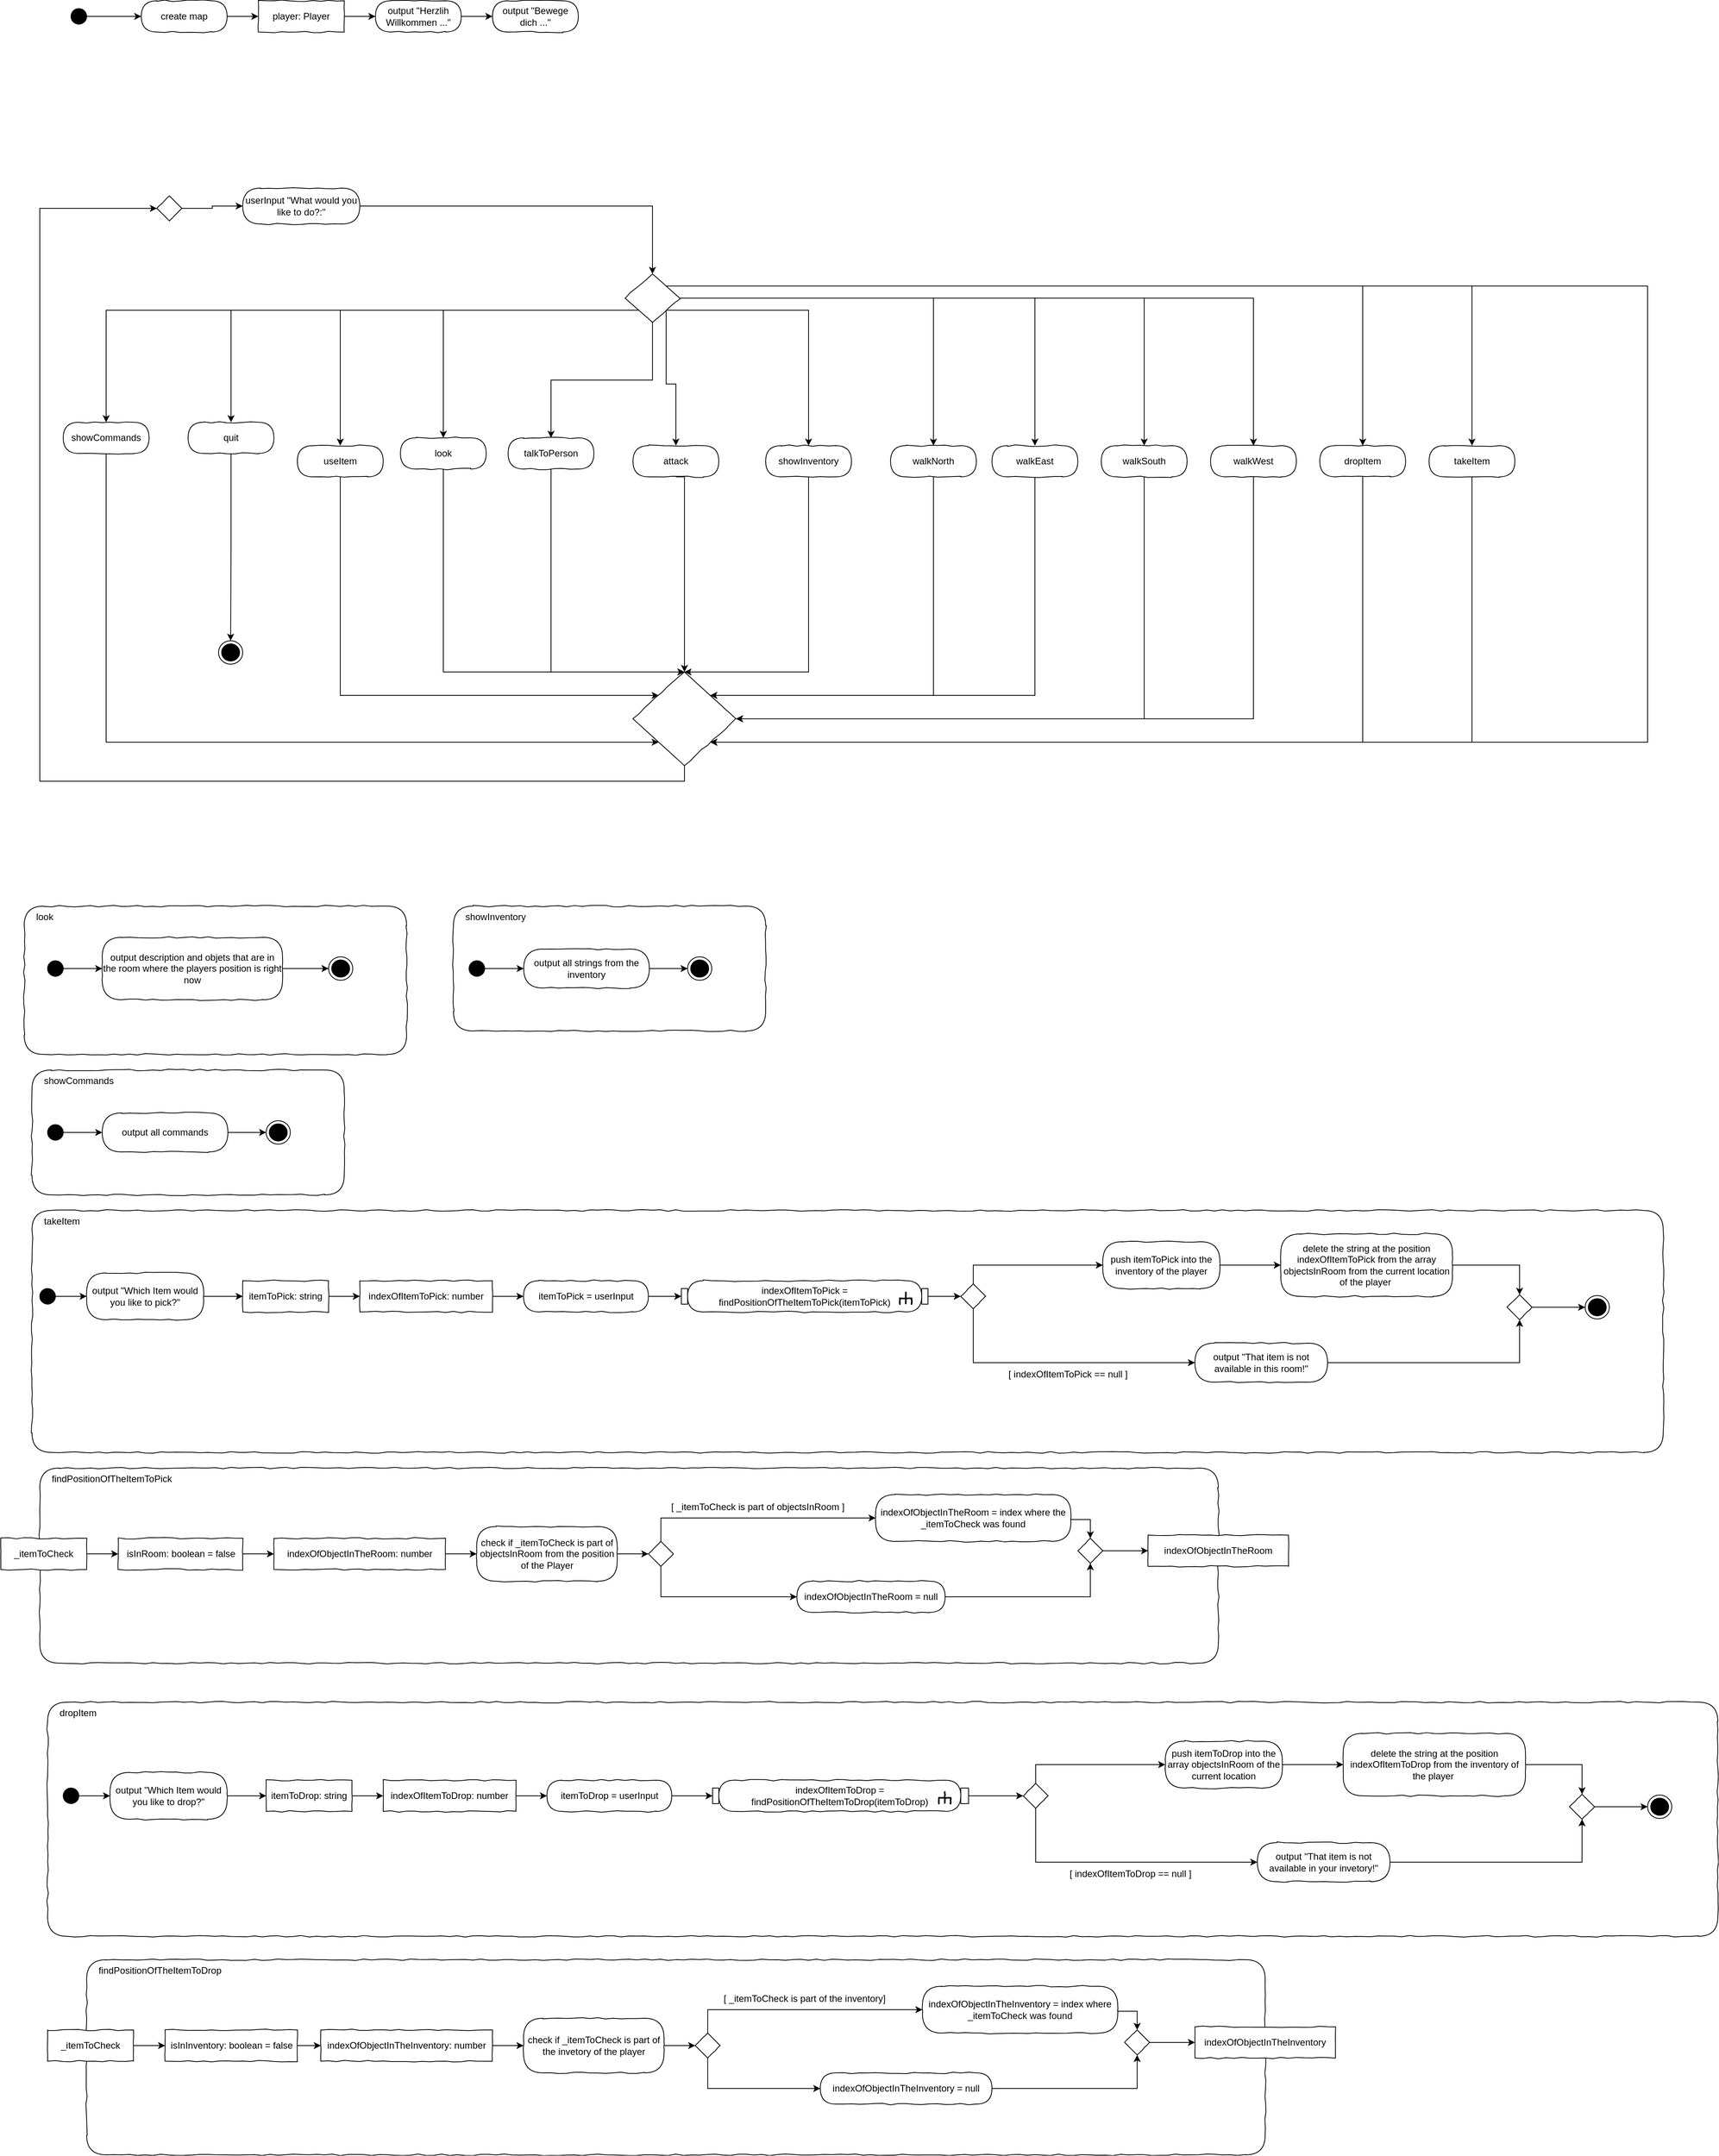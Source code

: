 <mxfile version="13.4.2" type="device"><diagram id="UZSOaT5maKyeEkzIJ_zM" name="Page-1"><mxGraphModel dx="3685" dy="1134" grid="1" gridSize="10" guides="1" tooltips="1" connect="1" arrows="1" fold="1" page="1" pageScale="1" pageWidth="1654" pageHeight="1169" math="0" shadow="0"><root><mxCell id="0"/><mxCell id="1" parent="0"/><mxCell id="6bnr6FTDg4nZf70wm5Vz-7" style="edgeStyle=orthogonalEdgeStyle;rounded=0;orthogonalLoop=1;jettySize=auto;html=1;exitX=1;exitY=0.5;exitDx=0;exitDy=0;" parent="1" source="6bnr6FTDg4nZf70wm5Vz-1" target="6bnr6FTDg4nZf70wm5Vz-2" edge="1"><mxGeometry relative="1" as="geometry"/></mxCell><mxCell id="6bnr6FTDg4nZf70wm5Vz-1" value="" style="ellipse;whiteSpace=wrap;html=1;rounded=0;shadow=0;comic=0;labelBackgroundColor=none;strokeColor=#000000;strokeWidth=1;fillColor=#000000;fontFamily=Verdana;fontSize=12;fontColor=#000000;align=center;comic=1" parent="1" vertex="1"><mxGeometry x="70" y="70" width="20" height="20" as="geometry"/></mxCell><mxCell id="6bnr6FTDg4nZf70wm5Vz-8" style="edgeStyle=orthogonalEdgeStyle;rounded=0;orthogonalLoop=1;jettySize=auto;html=1;exitX=1;exitY=0.5;exitDx=0;exitDy=0;" parent="1" source="6bnr6FTDg4nZf70wm5Vz-2" target="6bnr6FTDg4nZf70wm5Vz-4" edge="1"><mxGeometry relative="1" as="geometry"/></mxCell><mxCell id="6bnr6FTDg4nZf70wm5Vz-2" value="create map" style="rounded=1;whiteSpace=wrap;html=1;absoluteArcSize=1;arcSize=50;strokeWidth=1;shadow=0;comic=1;" parent="1" vertex="1"><mxGeometry x="160" y="60" width="110" height="40" as="geometry"/></mxCell><mxCell id="6bnr6FTDg4nZf70wm5Vz-10" style="edgeStyle=orthogonalEdgeStyle;rounded=0;orthogonalLoop=1;jettySize=auto;html=1;exitX=1;exitY=0.5;exitDx=0;exitDy=0;" parent="1" source="6bnr6FTDg4nZf70wm5Vz-3" target="6bnr6FTDg4nZf70wm5Vz-6" edge="1"><mxGeometry relative="1" as="geometry"/></mxCell><mxCell id="6bnr6FTDg4nZf70wm5Vz-3" value="output &quot;Herzlih Willkommen ...&quot;" style="rounded=1;whiteSpace=wrap;html=1;absoluteArcSize=1;arcSize=50;strokeWidth=1;shadow=0;comic=1;" parent="1" vertex="1"><mxGeometry x="460" y="60" width="110" height="40" as="geometry"/></mxCell><mxCell id="6bnr6FTDg4nZf70wm5Vz-9" style="edgeStyle=orthogonalEdgeStyle;rounded=0;orthogonalLoop=1;jettySize=auto;html=1;exitX=1;exitY=0.5;exitDx=0;exitDy=0;entryX=0;entryY=0.5;entryDx=0;entryDy=0;" parent="1" source="6bnr6FTDg4nZf70wm5Vz-4" target="6bnr6FTDg4nZf70wm5Vz-3" edge="1"><mxGeometry relative="1" as="geometry"/></mxCell><mxCell id="6bnr6FTDg4nZf70wm5Vz-4" value="&lt;div style=&quot;text-align: left&quot;&gt;player: Player&lt;/div&gt;" style="rounded=0;whiteSpace=wrap;html=1;comic=1;" parent="1" vertex="1"><mxGeometry x="310" y="60" width="110" height="40" as="geometry"/></mxCell><mxCell id="6bnr6FTDg4nZf70wm5Vz-6" value="output &quot;Bewege dich ...&quot;" style="rounded=1;whiteSpace=wrap;html=1;absoluteArcSize=1;arcSize=50;strokeWidth=1;shadow=0;comic=1;" parent="1" vertex="1"><mxGeometry x="610" y="60" width="110" height="40" as="geometry"/></mxCell><mxCell id="6bnr6FTDg4nZf70wm5Vz-44" style="edgeStyle=orthogonalEdgeStyle;rounded=0;orthogonalLoop=1;jettySize=auto;html=1;exitX=1;exitY=0.5;exitDx=0;exitDy=0;" parent="1" source="6bnr6FTDg4nZf70wm5Vz-11" target="6bnr6FTDg4nZf70wm5Vz-12" edge="1"><mxGeometry relative="1" as="geometry"/></mxCell><mxCell id="6bnr6FTDg4nZf70wm5Vz-11" value="" style="rhombus;whiteSpace=wrap;html=1;rounded=0;shadow=0;glass=0;comic=1;strokeColor=#000000;align=left;" parent="1" vertex="1"><mxGeometry x="180" y="310" width="32" height="32" as="geometry"/></mxCell><mxCell id="6bnr6FTDg4nZf70wm5Vz-45" style="edgeStyle=orthogonalEdgeStyle;rounded=0;orthogonalLoop=1;jettySize=auto;html=1;exitX=1;exitY=0.5;exitDx=0;exitDy=0;" parent="1" source="6bnr6FTDg4nZf70wm5Vz-12" target="6bnr6FTDg4nZf70wm5Vz-14" edge="1"><mxGeometry relative="1" as="geometry"/></mxCell><mxCell id="6bnr6FTDg4nZf70wm5Vz-12" value="userInput &quot;What would you like to do?:&quot;" style="rounded=1;whiteSpace=wrap;html=1;absoluteArcSize=1;arcSize=50;strokeWidth=1;shadow=0;comic=1;" parent="1" vertex="1"><mxGeometry x="290" y="300" width="150" height="46" as="geometry"/></mxCell><mxCell id="6bnr6FTDg4nZf70wm5Vz-28" style="edgeStyle=orthogonalEdgeStyle;rounded=0;orthogonalLoop=1;jettySize=auto;html=1;exitX=0;exitY=1;exitDx=0;exitDy=0;" parent="1" source="6bnr6FTDg4nZf70wm5Vz-14" target="6bnr6FTDg4nZf70wm5Vz-15" edge="1"><mxGeometry relative="1" as="geometry"/></mxCell><mxCell id="6bnr6FTDg4nZf70wm5Vz-29" style="edgeStyle=orthogonalEdgeStyle;rounded=0;orthogonalLoop=1;jettySize=auto;html=1;exitX=0;exitY=1;exitDx=0;exitDy=0;" parent="1" source="6bnr6FTDg4nZf70wm5Vz-14" target="6bnr6FTDg4nZf70wm5Vz-18" edge="1"><mxGeometry relative="1" as="geometry"/></mxCell><mxCell id="6bnr6FTDg4nZf70wm5Vz-30" style="edgeStyle=orthogonalEdgeStyle;rounded=0;orthogonalLoop=1;jettySize=auto;html=1;exitX=0;exitY=1;exitDx=0;exitDy=0;" parent="1" source="6bnr6FTDg4nZf70wm5Vz-14" target="6bnr6FTDg4nZf70wm5Vz-17" edge="1"><mxGeometry relative="1" as="geometry"/></mxCell><mxCell id="6bnr6FTDg4nZf70wm5Vz-31" style="edgeStyle=orthogonalEdgeStyle;rounded=0;orthogonalLoop=1;jettySize=auto;html=1;exitX=0;exitY=1;exitDx=0;exitDy=0;entryX=0.5;entryY=0;entryDx=0;entryDy=0;" parent="1" source="6bnr6FTDg4nZf70wm5Vz-14" target="6bnr6FTDg4nZf70wm5Vz-16" edge="1"><mxGeometry relative="1" as="geometry"/></mxCell><mxCell id="6bnr6FTDg4nZf70wm5Vz-32" style="edgeStyle=orthogonalEdgeStyle;rounded=0;orthogonalLoop=1;jettySize=auto;html=1;exitX=0.5;exitY=1;exitDx=0;exitDy=0;entryX=0.5;entryY=0;entryDx=0;entryDy=0;" parent="1" source="6bnr6FTDg4nZf70wm5Vz-14" target="6bnr6FTDg4nZf70wm5Vz-27" edge="1"><mxGeometry relative="1" as="geometry"/></mxCell><mxCell id="6bnr6FTDg4nZf70wm5Vz-33" style="edgeStyle=orthogonalEdgeStyle;rounded=0;orthogonalLoop=1;jettySize=auto;html=1;exitX=1;exitY=1;exitDx=0;exitDy=0;entryX=0.5;entryY=0;entryDx=0;entryDy=0;" parent="1" source="6bnr6FTDg4nZf70wm5Vz-14" target="6bnr6FTDg4nZf70wm5Vz-22" edge="1"><mxGeometry relative="1" as="geometry"/></mxCell><mxCell id="6bnr6FTDg4nZf70wm5Vz-34" style="edgeStyle=orthogonalEdgeStyle;rounded=0;orthogonalLoop=1;jettySize=auto;html=1;exitX=1;exitY=1;exitDx=0;exitDy=0;entryX=0.5;entryY=0;entryDx=0;entryDy=0;" parent="1" source="6bnr6FTDg4nZf70wm5Vz-14" target="6bnr6FTDg4nZf70wm5Vz-21" edge="1"><mxGeometry relative="1" as="geometry"/></mxCell><mxCell id="6bnr6FTDg4nZf70wm5Vz-35" style="edgeStyle=orthogonalEdgeStyle;rounded=0;orthogonalLoop=1;jettySize=auto;html=1;exitX=1;exitY=0.5;exitDx=0;exitDy=0;" parent="1" source="6bnr6FTDg4nZf70wm5Vz-14" target="6bnr6FTDg4nZf70wm5Vz-24" edge="1"><mxGeometry relative="1" as="geometry"/></mxCell><mxCell id="6bnr6FTDg4nZf70wm5Vz-37" style="edgeStyle=orthogonalEdgeStyle;rounded=0;orthogonalLoop=1;jettySize=auto;html=1;exitX=1;exitY=0.5;exitDx=0;exitDy=0;entryX=0.5;entryY=0;entryDx=0;entryDy=0;" parent="1" source="6bnr6FTDg4nZf70wm5Vz-14" target="6bnr6FTDg4nZf70wm5Vz-25" edge="1"><mxGeometry relative="1" as="geometry"/></mxCell><mxCell id="6bnr6FTDg4nZf70wm5Vz-38" style="edgeStyle=orthogonalEdgeStyle;rounded=0;orthogonalLoop=1;jettySize=auto;html=1;exitX=1;exitY=0;exitDx=0;exitDy=0;entryX=0.5;entryY=0;entryDx=0;entryDy=0;" parent="1" source="6bnr6FTDg4nZf70wm5Vz-14" target="6bnr6FTDg4nZf70wm5Vz-20" edge="1"><mxGeometry relative="1" as="geometry"/></mxCell><mxCell id="6bnr6FTDg4nZf70wm5Vz-39" style="edgeStyle=orthogonalEdgeStyle;rounded=0;orthogonalLoop=1;jettySize=auto;html=1;exitX=1;exitY=0;exitDx=0;exitDy=0;" parent="1" source="6bnr6FTDg4nZf70wm5Vz-14" target="6bnr6FTDg4nZf70wm5Vz-19" edge="1"><mxGeometry relative="1" as="geometry"><Array as="points"><mxPoint x="1865" y="426"/></Array></mxGeometry></mxCell><mxCell id="6bnr6FTDg4nZf70wm5Vz-40" style="edgeStyle=orthogonalEdgeStyle;rounded=0;orthogonalLoop=1;jettySize=auto;html=1;exitX=1;exitY=0.5;exitDx=0;exitDy=0;" parent="1" source="6bnr6FTDg4nZf70wm5Vz-14" target="6bnr6FTDg4nZf70wm5Vz-26" edge="1"><mxGeometry relative="1" as="geometry"/></mxCell><mxCell id="6bnr6FTDg4nZf70wm5Vz-41" style="edgeStyle=orthogonalEdgeStyle;rounded=0;orthogonalLoop=1;jettySize=auto;html=1;exitX=1;exitY=0.5;exitDx=0;exitDy=0;entryX=0.5;entryY=0;entryDx=0;entryDy=0;" parent="1" source="6bnr6FTDg4nZf70wm5Vz-14" target="6bnr6FTDg4nZf70wm5Vz-23" edge="1"><mxGeometry relative="1" as="geometry"/></mxCell><mxCell id="6bnr6FTDg4nZf70wm5Vz-59" style="edgeStyle=orthogonalEdgeStyle;rounded=0;orthogonalLoop=1;jettySize=auto;html=1;exitX=1;exitY=0;exitDx=0;exitDy=0;entryX=1;entryY=1;entryDx=0;entryDy=0;" parent="1" source="6bnr6FTDg4nZf70wm5Vz-14" target="6bnr6FTDg4nZf70wm5Vz-42" edge="1"><mxGeometry relative="1" as="geometry"><Array as="points"><mxPoint x="2090" y="426"/><mxPoint x="2090" y="1010"/></Array></mxGeometry></mxCell><mxCell id="6bnr6FTDg4nZf70wm5Vz-14" value="" style="rhombus;whiteSpace=wrap;html=1;rounded=0;shadow=0;glass=0;comic=1;strokeColor=#000000;align=left;" parent="1" vertex="1"><mxGeometry x="780" y="410" width="70" height="62" as="geometry"/></mxCell><mxCell id="6bnr6FTDg4nZf70wm5Vz-46" style="edgeStyle=orthogonalEdgeStyle;rounded=0;orthogonalLoop=1;jettySize=auto;html=1;exitX=0.5;exitY=1;exitDx=0;exitDy=0;entryX=0;entryY=1;entryDx=0;entryDy=0;" parent="1" source="6bnr6FTDg4nZf70wm5Vz-15" target="6bnr6FTDg4nZf70wm5Vz-42" edge="1"><mxGeometry relative="1" as="geometry"><Array as="points"><mxPoint x="115" y="1010"/></Array></mxGeometry></mxCell><mxCell id="6bnr6FTDg4nZf70wm5Vz-15" value="showCommands" style="rounded=1;whiteSpace=wrap;html=1;absoluteArcSize=1;arcSize=50;strokeWidth=1;shadow=0;comic=1;" parent="1" vertex="1"><mxGeometry x="60" y="600" width="110" height="40" as="geometry"/></mxCell><mxCell id="6bnr6FTDg4nZf70wm5Vz-49" style="edgeStyle=orthogonalEdgeStyle;rounded=0;orthogonalLoop=1;jettySize=auto;html=1;exitX=0.5;exitY=1;exitDx=0;exitDy=0;" parent="1" source="6bnr6FTDg4nZf70wm5Vz-16" target="6bnr6FTDg4nZf70wm5Vz-42" edge="1"><mxGeometry relative="1" as="geometry"><Array as="points"><mxPoint x="547" y="920"/></Array></mxGeometry></mxCell><mxCell id="6bnr6FTDg4nZf70wm5Vz-16" value="look" style="rounded=1;whiteSpace=wrap;html=1;absoluteArcSize=1;arcSize=50;strokeWidth=1;shadow=0;comic=1;" parent="1" vertex="1"><mxGeometry x="492" y="620" width="110" height="40" as="geometry"/></mxCell><mxCell id="6bnr6FTDg4nZf70wm5Vz-48" style="edgeStyle=orthogonalEdgeStyle;rounded=0;orthogonalLoop=1;jettySize=auto;html=1;exitX=0.5;exitY=1;exitDx=0;exitDy=0;entryX=0;entryY=0;entryDx=0;entryDy=0;" parent="1" source="6bnr6FTDg4nZf70wm5Vz-17" target="6bnr6FTDg4nZf70wm5Vz-42" edge="1"><mxGeometry relative="1" as="geometry"><Array as="points"><mxPoint x="415" y="950"/></Array></mxGeometry></mxCell><mxCell id="6bnr6FTDg4nZf70wm5Vz-17" value="useItem" style="rounded=1;whiteSpace=wrap;html=1;absoluteArcSize=1;arcSize=50;strokeWidth=1;shadow=0;comic=1;" parent="1" vertex="1"><mxGeometry x="360" y="630" width="110" height="40" as="geometry"/></mxCell><mxCell id="6bnr6FTDg4nZf70wm5Vz-47" style="edgeStyle=orthogonalEdgeStyle;rounded=0;orthogonalLoop=1;jettySize=auto;html=1;exitX=0.5;exitY=1;exitDx=0;exitDy=0;entryX=0.5;entryY=0;entryDx=0;entryDy=0;" parent="1" source="6bnr6FTDg4nZf70wm5Vz-18" target="6bnr6FTDg4nZf70wm5Vz-60" edge="1"><mxGeometry relative="1" as="geometry"><mxPoint x="280" y="840" as="targetPoint"/></mxGeometry></mxCell><mxCell id="6bnr6FTDg4nZf70wm5Vz-18" value="quit" style="rounded=1;whiteSpace=wrap;html=1;absoluteArcSize=1;arcSize=50;strokeWidth=1;shadow=0;comic=1;" parent="1" vertex="1"><mxGeometry x="220" y="600" width="110" height="40" as="geometry"/></mxCell><mxCell id="6bnr6FTDg4nZf70wm5Vz-58" style="edgeStyle=orthogonalEdgeStyle;rounded=0;orthogonalLoop=1;jettySize=auto;html=1;exitX=0.5;exitY=1;exitDx=0;exitDy=0;entryX=1;entryY=1;entryDx=0;entryDy=0;" parent="1" source="6bnr6FTDg4nZf70wm5Vz-19" target="6bnr6FTDg4nZf70wm5Vz-42" edge="1"><mxGeometry relative="1" as="geometry"><Array as="points"><mxPoint x="1865" y="1010"/></Array></mxGeometry></mxCell><mxCell id="6bnr6FTDg4nZf70wm5Vz-19" value="takeItem" style="rounded=1;whiteSpace=wrap;html=1;absoluteArcSize=1;arcSize=50;strokeWidth=1;shadow=0;comic=1;" parent="1" vertex="1"><mxGeometry x="1810" y="630" width="110" height="40" as="geometry"/></mxCell><mxCell id="6bnr6FTDg4nZf70wm5Vz-57" style="edgeStyle=orthogonalEdgeStyle;rounded=0;orthogonalLoop=1;jettySize=auto;html=1;exitX=0.5;exitY=1;exitDx=0;exitDy=0;entryX=1;entryY=1;entryDx=0;entryDy=0;" parent="1" source="6bnr6FTDg4nZf70wm5Vz-20" target="6bnr6FTDg4nZf70wm5Vz-42" edge="1"><mxGeometry relative="1" as="geometry"><Array as="points"><mxPoint x="1725" y="1010"/></Array></mxGeometry></mxCell><mxCell id="6bnr6FTDg4nZf70wm5Vz-20" value="dropItem" style="rounded=1;whiteSpace=wrap;html=1;absoluteArcSize=1;arcSize=50;strokeWidth=1;shadow=0;comic=1;" parent="1" vertex="1"><mxGeometry x="1670" y="630" width="110" height="40" as="geometry"/></mxCell><mxCell id="6bnr6FTDg4nZf70wm5Vz-52" style="edgeStyle=orthogonalEdgeStyle;rounded=0;orthogonalLoop=1;jettySize=auto;html=1;exitX=0.5;exitY=1;exitDx=0;exitDy=0;entryX=0.5;entryY=0;entryDx=0;entryDy=0;" parent="1" source="6bnr6FTDg4nZf70wm5Vz-21" target="6bnr6FTDg4nZf70wm5Vz-42" edge="1"><mxGeometry relative="1" as="geometry"><Array as="points"><mxPoint x="1015" y="920"/></Array></mxGeometry></mxCell><mxCell id="6bnr6FTDg4nZf70wm5Vz-21" value="showInventory" style="rounded=1;whiteSpace=wrap;html=1;absoluteArcSize=1;arcSize=50;strokeWidth=1;shadow=0;comic=1;" parent="1" vertex="1"><mxGeometry x="960" y="630" width="110" height="40" as="geometry"/></mxCell><mxCell id="6bnr6FTDg4nZf70wm5Vz-51" style="edgeStyle=orthogonalEdgeStyle;rounded=0;orthogonalLoop=1;jettySize=auto;html=1;exitX=0.5;exitY=1;exitDx=0;exitDy=0;entryX=0.5;entryY=0;entryDx=0;entryDy=0;" parent="1" source="6bnr6FTDg4nZf70wm5Vz-22" target="6bnr6FTDg4nZf70wm5Vz-42" edge="1"><mxGeometry relative="1" as="geometry"><mxPoint x="740" y="800" as="targetPoint"/><Array as="points"><mxPoint x="856" y="670"/></Array></mxGeometry></mxCell><mxCell id="6bnr6FTDg4nZf70wm5Vz-22" value="attack" style="rounded=1;whiteSpace=wrap;html=1;absoluteArcSize=1;arcSize=50;strokeWidth=1;shadow=0;comic=1;" parent="1" vertex="1"><mxGeometry x="790" y="630" width="110" height="40" as="geometry"/></mxCell><mxCell id="6bnr6FTDg4nZf70wm5Vz-55" style="edgeStyle=orthogonalEdgeStyle;rounded=0;orthogonalLoop=1;jettySize=auto;html=1;exitX=0.5;exitY=1;exitDx=0;exitDy=0;entryX=1;entryY=0.5;entryDx=0;entryDy=0;" parent="1" source="6bnr6FTDg4nZf70wm5Vz-23" target="6bnr6FTDg4nZf70wm5Vz-42" edge="1"><mxGeometry relative="1" as="geometry"/></mxCell><mxCell id="6bnr6FTDg4nZf70wm5Vz-23" value="walkSouth" style="rounded=1;whiteSpace=wrap;html=1;absoluteArcSize=1;arcSize=50;strokeWidth=1;shadow=0;comic=1;" parent="1" vertex="1"><mxGeometry x="1390" y="630" width="110" height="40" as="geometry"/></mxCell><mxCell id="6bnr6FTDg4nZf70wm5Vz-53" style="edgeStyle=orthogonalEdgeStyle;rounded=0;orthogonalLoop=1;jettySize=auto;html=1;exitX=0.5;exitY=1;exitDx=0;exitDy=0;entryX=1;entryY=0;entryDx=0;entryDy=0;" parent="1" source="6bnr6FTDg4nZf70wm5Vz-24" target="6bnr6FTDg4nZf70wm5Vz-42" edge="1"><mxGeometry relative="1" as="geometry"><Array as="points"><mxPoint x="1175" y="950"/></Array></mxGeometry></mxCell><mxCell id="6bnr6FTDg4nZf70wm5Vz-24" value="walkNorth" style="rounded=1;whiteSpace=wrap;html=1;absoluteArcSize=1;arcSize=50;strokeWidth=1;shadow=0;comic=1;" parent="1" vertex="1"><mxGeometry x="1120" y="630" width="110" height="40" as="geometry"/></mxCell><mxCell id="6bnr6FTDg4nZf70wm5Vz-56" style="edgeStyle=orthogonalEdgeStyle;rounded=0;orthogonalLoop=1;jettySize=auto;html=1;exitX=0.5;exitY=1;exitDx=0;exitDy=0;entryX=1;entryY=0.5;entryDx=0;entryDy=0;" parent="1" source="6bnr6FTDg4nZf70wm5Vz-25" target="6bnr6FTDg4nZf70wm5Vz-42" edge="1"><mxGeometry relative="1" as="geometry"><mxPoint x="1600" y="950" as="targetPoint"/></mxGeometry></mxCell><mxCell id="6bnr6FTDg4nZf70wm5Vz-25" value="walkWest" style="rounded=1;whiteSpace=wrap;html=1;absoluteArcSize=1;arcSize=50;strokeWidth=1;shadow=0;comic=1;" parent="1" vertex="1"><mxGeometry x="1530" y="630" width="110" height="40" as="geometry"/></mxCell><mxCell id="6bnr6FTDg4nZf70wm5Vz-54" style="edgeStyle=orthogonalEdgeStyle;rounded=0;orthogonalLoop=1;jettySize=auto;html=1;exitX=0.5;exitY=1;exitDx=0;exitDy=0;entryX=1;entryY=0;entryDx=0;entryDy=0;" parent="1" source="6bnr6FTDg4nZf70wm5Vz-26" target="6bnr6FTDg4nZf70wm5Vz-42" edge="1"><mxGeometry relative="1" as="geometry"><mxPoint x="970" y="960" as="targetPoint"/><Array as="points"><mxPoint x="1305" y="950"/></Array></mxGeometry></mxCell><mxCell id="6bnr6FTDg4nZf70wm5Vz-26" value="walkEast" style="rounded=1;whiteSpace=wrap;html=1;absoluteArcSize=1;arcSize=50;strokeWidth=1;shadow=0;comic=1;" parent="1" vertex="1"><mxGeometry x="1250" y="630" width="110" height="40" as="geometry"/></mxCell><mxCell id="6bnr6FTDg4nZf70wm5Vz-50" style="edgeStyle=orthogonalEdgeStyle;rounded=0;orthogonalLoop=1;jettySize=auto;html=1;exitX=0.5;exitY=1;exitDx=0;exitDy=0;entryX=0.5;entryY=0;entryDx=0;entryDy=0;" parent="1" source="6bnr6FTDg4nZf70wm5Vz-27" target="6bnr6FTDg4nZf70wm5Vz-42" edge="1"><mxGeometry relative="1" as="geometry"><Array as="points"><mxPoint x="685" y="920"/></Array></mxGeometry></mxCell><mxCell id="6bnr6FTDg4nZf70wm5Vz-27" value="talkToPerson" style="rounded=1;whiteSpace=wrap;html=1;absoluteArcSize=1;arcSize=50;strokeWidth=1;shadow=0;comic=1;" parent="1" vertex="1"><mxGeometry x="630" y="620" width="110" height="40" as="geometry"/></mxCell><mxCell id="6bnr6FTDg4nZf70wm5Vz-43" style="edgeStyle=orthogonalEdgeStyle;rounded=0;orthogonalLoop=1;jettySize=auto;html=1;exitX=0.5;exitY=1;exitDx=0;exitDy=0;entryX=0;entryY=0.5;entryDx=0;entryDy=0;" parent="1" source="6bnr6FTDg4nZf70wm5Vz-42" target="6bnr6FTDg4nZf70wm5Vz-11" edge="1"><mxGeometry relative="1" as="geometry"><Array as="points"><mxPoint x="856" y="1060"/><mxPoint x="30" y="1060"/><mxPoint x="30" y="326"/></Array></mxGeometry></mxCell><mxCell id="6bnr6FTDg4nZf70wm5Vz-42" value="" style="rhombus;whiteSpace=wrap;html=1;rounded=0;shadow=0;glass=0;comic=1;strokeColor=#000000;align=left;" parent="1" vertex="1"><mxGeometry x="790" y="920" width="132" height="120" as="geometry"/></mxCell><mxCell id="6bnr6FTDg4nZf70wm5Vz-60" value="" style="ellipse;html=1;shape=endState;fillColor=#000000;strokeColor=#000000;comic=1" parent="1" vertex="1"><mxGeometry x="259" y="880" width="31" height="30" as="geometry"/></mxCell><mxCell id="YH8mVbVpIk7_tUhibD8P-1" value="&lt;div style=&quot;text-align: left&quot;&gt;&lt;span&gt;&amp;nbsp; &amp;nbsp; look&lt;/span&gt;&lt;/div&gt;" style="rounded=1;whiteSpace=wrap;html=1;shadow=0;glass=0;comic=1;strokeColor=#000000;labelPosition=center;verticalLabelPosition=middle;align=left;verticalAlign=top;absoluteArcSize=1;arcSize=50;" vertex="1" parent="1"><mxGeometry x="10" y="1220" width="490" height="190" as="geometry"/></mxCell><mxCell id="YH8mVbVpIk7_tUhibD8P-5" style="edgeStyle=orthogonalEdgeStyle;rounded=0;orthogonalLoop=1;jettySize=auto;html=1;exitX=1;exitY=0.5;exitDx=0;exitDy=0;" edge="1" parent="1" source="YH8mVbVpIk7_tUhibD8P-2" target="YH8mVbVpIk7_tUhibD8P-3"><mxGeometry relative="1" as="geometry"/></mxCell><mxCell id="YH8mVbVpIk7_tUhibD8P-2" value="" style="ellipse;whiteSpace=wrap;html=1;rounded=0;shadow=0;comic=0;labelBackgroundColor=none;strokeColor=#000000;strokeWidth=1;fillColor=#000000;fontFamily=Verdana;fontSize=12;fontColor=#000000;align=center;comic=1" vertex="1" parent="1"><mxGeometry x="40" y="1290" width="20" height="20" as="geometry"/></mxCell><mxCell id="YH8mVbVpIk7_tUhibD8P-6" style="edgeStyle=orthogonalEdgeStyle;rounded=0;orthogonalLoop=1;jettySize=auto;html=1;exitX=1;exitY=0.5;exitDx=0;exitDy=0;" edge="1" parent="1" source="YH8mVbVpIk7_tUhibD8P-3" target="YH8mVbVpIk7_tUhibD8P-4"><mxGeometry relative="1" as="geometry"/></mxCell><mxCell id="YH8mVbVpIk7_tUhibD8P-3" value="output description and objets that are in the room where the players position is right now" style="rounded=1;whiteSpace=wrap;html=1;absoluteArcSize=1;arcSize=50;strokeWidth=1;shadow=0;comic=1;" vertex="1" parent="1"><mxGeometry x="110" y="1260" width="231" height="80" as="geometry"/></mxCell><mxCell id="YH8mVbVpIk7_tUhibD8P-4" value="" style="ellipse;html=1;shape=endState;fillColor=#000000;strokeColor=#000000;comic=1" vertex="1" parent="1"><mxGeometry x="400" y="1285" width="31" height="30" as="geometry"/></mxCell><mxCell id="YH8mVbVpIk7_tUhibD8P-7" value="&lt;div style=&quot;text-align: left&quot;&gt;&lt;span&gt;&amp;nbsp; &amp;nbsp; showCommands&lt;/span&gt;&lt;/div&gt;" style="rounded=1;whiteSpace=wrap;html=1;shadow=0;glass=0;comic=1;strokeColor=#000000;labelPosition=center;verticalLabelPosition=middle;align=left;verticalAlign=top;absoluteArcSize=1;arcSize=50;" vertex="1" parent="1"><mxGeometry x="20" y="1430" width="400" height="160" as="geometry"/></mxCell><mxCell id="YH8mVbVpIk7_tUhibD8P-8" style="edgeStyle=orthogonalEdgeStyle;rounded=0;orthogonalLoop=1;jettySize=auto;html=1;exitX=1;exitY=0.5;exitDx=0;exitDy=0;" edge="1" parent="1" source="YH8mVbVpIk7_tUhibD8P-9" target="YH8mVbVpIk7_tUhibD8P-11"><mxGeometry relative="1" as="geometry"/></mxCell><mxCell id="YH8mVbVpIk7_tUhibD8P-9" value="" style="ellipse;whiteSpace=wrap;html=1;rounded=0;shadow=0;comic=0;labelBackgroundColor=none;strokeColor=#000000;strokeWidth=1;fillColor=#000000;fontFamily=Verdana;fontSize=12;fontColor=#000000;align=center;comic=1" vertex="1" parent="1"><mxGeometry x="40" y="1500" width="20" height="20" as="geometry"/></mxCell><mxCell id="YH8mVbVpIk7_tUhibD8P-10" style="edgeStyle=orthogonalEdgeStyle;rounded=0;orthogonalLoop=1;jettySize=auto;html=1;exitX=1;exitY=0.5;exitDx=0;exitDy=0;" edge="1" parent="1" source="YH8mVbVpIk7_tUhibD8P-11" target="YH8mVbVpIk7_tUhibD8P-12"><mxGeometry relative="1" as="geometry"/></mxCell><mxCell id="YH8mVbVpIk7_tUhibD8P-11" value="output all commands" style="rounded=1;whiteSpace=wrap;html=1;absoluteArcSize=1;arcSize=50;strokeWidth=1;shadow=0;comic=1;" vertex="1" parent="1"><mxGeometry x="110" y="1485" width="161" height="50" as="geometry"/></mxCell><mxCell id="YH8mVbVpIk7_tUhibD8P-12" value="" style="ellipse;html=1;shape=endState;fillColor=#000000;strokeColor=#000000;comic=1" vertex="1" parent="1"><mxGeometry x="320" y="1495" width="31" height="30" as="geometry"/></mxCell><mxCell id="YH8mVbVpIk7_tUhibD8P-13" value="&lt;div style=&quot;text-align: left&quot;&gt;&lt;span&gt;&amp;nbsp; &amp;nbsp; takeItem&lt;/span&gt;&lt;/div&gt;" style="rounded=1;whiteSpace=wrap;html=1;shadow=0;glass=0;comic=1;strokeColor=#000000;labelPosition=center;verticalLabelPosition=middle;align=left;verticalAlign=top;absoluteArcSize=1;arcSize=50;" vertex="1" parent="1"><mxGeometry x="20" y="1610" width="2090" height="310" as="geometry"/></mxCell><mxCell id="YH8mVbVpIk7_tUhibD8P-62" style="edgeStyle=orthogonalEdgeStyle;rounded=0;orthogonalLoop=1;jettySize=auto;html=1;exitX=1;exitY=0.5;exitDx=0;exitDy=0;entryX=0;entryY=0.5;entryDx=0;entryDy=0;" edge="1" parent="1" source="YH8mVbVpIk7_tUhibD8P-14" target="YH8mVbVpIk7_tUhibD8P-16"><mxGeometry relative="1" as="geometry"/></mxCell><mxCell id="YH8mVbVpIk7_tUhibD8P-14" value="output &quot;Which Item would you like to pick?&quot;" style="rounded=1;whiteSpace=wrap;html=1;absoluteArcSize=1;arcSize=50;strokeWidth=1;shadow=0;comic=1;" vertex="1" parent="1"><mxGeometry x="90" y="1690" width="150" height="60" as="geometry"/></mxCell><mxCell id="YH8mVbVpIk7_tUhibD8P-63" style="edgeStyle=orthogonalEdgeStyle;rounded=0;orthogonalLoop=1;jettySize=auto;html=1;exitX=1;exitY=0.5;exitDx=0;exitDy=0;" edge="1" parent="1" source="YH8mVbVpIk7_tUhibD8P-15" target="YH8mVbVpIk7_tUhibD8P-14"><mxGeometry relative="1" as="geometry"/></mxCell><mxCell id="YH8mVbVpIk7_tUhibD8P-15" value="" style="ellipse;whiteSpace=wrap;html=1;rounded=0;shadow=0;comic=0;labelBackgroundColor=none;strokeColor=#000000;strokeWidth=1;fillColor=#000000;fontFamily=Verdana;fontSize=12;fontColor=#000000;align=center;comic=1" vertex="1" parent="1"><mxGeometry x="30" y="1710" width="20" height="20" as="geometry"/></mxCell><mxCell id="YH8mVbVpIk7_tUhibD8P-64" style="edgeStyle=orthogonalEdgeStyle;rounded=0;orthogonalLoop=1;jettySize=auto;html=1;exitX=1;exitY=0.5;exitDx=0;exitDy=0;" edge="1" parent="1" source="YH8mVbVpIk7_tUhibD8P-16" target="YH8mVbVpIk7_tUhibD8P-17"><mxGeometry relative="1" as="geometry"/></mxCell><mxCell id="YH8mVbVpIk7_tUhibD8P-16" value="&lt;div style=&quot;text-align: left&quot;&gt;itemToPick: string&lt;/div&gt;" style="rounded=0;whiteSpace=wrap;html=1;comic=1;" vertex="1" parent="1"><mxGeometry x="290" y="1700" width="110" height="40" as="geometry"/></mxCell><mxCell id="YH8mVbVpIk7_tUhibD8P-61" style="edgeStyle=orthogonalEdgeStyle;rounded=0;orthogonalLoop=1;jettySize=auto;html=1;exitX=1;exitY=0.5;exitDx=0;exitDy=0;" edge="1" parent="1" source="YH8mVbVpIk7_tUhibD8P-17" target="YH8mVbVpIk7_tUhibD8P-18"><mxGeometry relative="1" as="geometry"/></mxCell><mxCell id="YH8mVbVpIk7_tUhibD8P-17" value="&lt;div style=&quot;text-align: left&quot;&gt;indexOfItemToPick: number&lt;/div&gt;" style="rounded=0;whiteSpace=wrap;html=1;comic=1;" vertex="1" parent="1"><mxGeometry x="440" y="1700" width="170" height="40" as="geometry"/></mxCell><mxCell id="YH8mVbVpIk7_tUhibD8P-60" style="edgeStyle=orthogonalEdgeStyle;rounded=0;orthogonalLoop=1;jettySize=auto;html=1;exitX=1;exitY=0.5;exitDx=0;exitDy=0;entryX=0;entryY=0.5;entryDx=0;entryDy=0;" edge="1" parent="1" source="YH8mVbVpIk7_tUhibD8P-18" target="YH8mVbVpIk7_tUhibD8P-93"><mxGeometry relative="1" as="geometry"/></mxCell><mxCell id="YH8mVbVpIk7_tUhibD8P-18" value="itemToPick = userInput" style="rounded=1;whiteSpace=wrap;html=1;absoluteArcSize=1;arcSize=50;strokeWidth=1;shadow=0;comic=1;" vertex="1" parent="1"><mxGeometry x="649.75" y="1700" width="160" height="40" as="geometry"/></mxCell><mxCell id="YH8mVbVpIk7_tUhibD8P-59" style="edgeStyle=orthogonalEdgeStyle;rounded=0;orthogonalLoop=1;jettySize=auto;html=1;exitX=1;exitY=0.5;exitDx=0;exitDy=0;entryX=0;entryY=0.5;entryDx=0;entryDy=0;" edge="1" parent="1" source="YH8mVbVpIk7_tUhibD8P-94" target="YH8mVbVpIk7_tUhibD8P-39"><mxGeometry relative="1" as="geometry"/></mxCell><mxCell id="YH8mVbVpIk7_tUhibD8P-19" value="indexOfItemToPick = findPositionOfTheItemToPick(itemToPick)" style="rounded=1;whiteSpace=wrap;html=1;absoluteArcSize=1;arcSize=50;strokeWidth=1;shadow=0;comic=1;" vertex="1" parent="1"><mxGeometry x="860" y="1700" width="300" height="40" as="geometry"/></mxCell><mxCell id="YH8mVbVpIk7_tUhibD8P-20" value="&lt;div style=&quot;text-align: left&quot;&gt;&lt;span&gt;&amp;nbsp; &amp;nbsp; findPositionOfTheItemToPick&lt;/span&gt;&lt;/div&gt;" style="rounded=1;whiteSpace=wrap;html=1;shadow=0;glass=0;comic=1;strokeColor=#000000;labelPosition=center;verticalLabelPosition=middle;align=left;verticalAlign=top;absoluteArcSize=1;arcSize=50;" vertex="1" parent="1"><mxGeometry x="30" y="1940" width="1510" height="250" as="geometry"/></mxCell><mxCell id="YH8mVbVpIk7_tUhibD8P-41" style="edgeStyle=orthogonalEdgeStyle;rounded=0;orthogonalLoop=1;jettySize=auto;html=1;exitX=1;exitY=0.5;exitDx=0;exitDy=0;" edge="1" parent="1" source="YH8mVbVpIk7_tUhibD8P-22" target="YH8mVbVpIk7_tUhibD8P-40"><mxGeometry relative="1" as="geometry"/></mxCell><mxCell id="YH8mVbVpIk7_tUhibD8P-22" value="&lt;div style=&quot;text-align: left&quot;&gt;isInRoom: boolean = false&lt;/div&gt;" style="rounded=0;whiteSpace=wrap;html=1;comic=1;" vertex="1" parent="1"><mxGeometry x="130.5" y="2030" width="159.5" height="40" as="geometry"/></mxCell><mxCell id="YH8mVbVpIk7_tUhibD8P-35" style="edgeStyle=orthogonalEdgeStyle;rounded=0;orthogonalLoop=1;jettySize=auto;html=1;exitX=1;exitY=0.5;exitDx=0;exitDy=0;entryX=0;entryY=0.5;entryDx=0;entryDy=0;" edge="1" parent="1" source="YH8mVbVpIk7_tUhibD8P-23" target="YH8mVbVpIk7_tUhibD8P-26"><mxGeometry relative="1" as="geometry"/></mxCell><mxCell id="YH8mVbVpIk7_tUhibD8P-23" value="check if _itemToCheck is part of objectsInRoom from the position of the Player" style="rounded=1;whiteSpace=wrap;html=1;absoluteArcSize=1;arcSize=50;strokeWidth=1;shadow=0;comic=1;" vertex="1" parent="1"><mxGeometry x="589.75" y="2015" width="180" height="70" as="geometry"/></mxCell><mxCell id="YH8mVbVpIk7_tUhibD8P-33" style="edgeStyle=orthogonalEdgeStyle;rounded=0;orthogonalLoop=1;jettySize=auto;html=1;exitX=1;exitY=0.5;exitDx=0;exitDy=0;entryX=0;entryY=0.5;entryDx=0;entryDy=0;" edge="1" parent="1" source="YH8mVbVpIk7_tUhibD8P-24" target="YH8mVbVpIk7_tUhibD8P-22"><mxGeometry relative="1" as="geometry"/></mxCell><mxCell id="YH8mVbVpIk7_tUhibD8P-24" value="&lt;div style=&quot;text-align: left&quot;&gt;_itemToCheck&lt;/div&gt;" style="rounded=0;whiteSpace=wrap;html=1;comic=1;" vertex="1" parent="1"><mxGeometry x="-20" y="2030" width="110" height="40" as="geometry"/></mxCell><mxCell id="YH8mVbVpIk7_tUhibD8P-30" style="edgeStyle=orthogonalEdgeStyle;rounded=0;orthogonalLoop=1;jettySize=auto;html=1;exitX=0.5;exitY=0;exitDx=0;exitDy=0;" edge="1" parent="1" source="YH8mVbVpIk7_tUhibD8P-26" target="YH8mVbVpIk7_tUhibD8P-44"><mxGeometry relative="1" as="geometry"><mxPoint x="1086.75" y="2010" as="targetPoint"/></mxGeometry></mxCell><mxCell id="YH8mVbVpIk7_tUhibD8P-32" style="edgeStyle=orthogonalEdgeStyle;rounded=0;orthogonalLoop=1;jettySize=auto;html=1;exitX=0.5;exitY=1;exitDx=0;exitDy=0;entryX=0;entryY=0.5;entryDx=0;entryDy=0;" edge="1" parent="1" source="YH8mVbVpIk7_tUhibD8P-26" target="YH8mVbVpIk7_tUhibD8P-43"><mxGeometry relative="1" as="geometry"/></mxCell><mxCell id="YH8mVbVpIk7_tUhibD8P-26" value="" style="rhombus;whiteSpace=wrap;html=1;rounded=0;shadow=0;glass=0;comic=1;strokeColor=#000000;align=left;" vertex="1" parent="1"><mxGeometry x="809.75" y="2034" width="32" height="32" as="geometry"/></mxCell><mxCell id="YH8mVbVpIk7_tUhibD8P-31" style="edgeStyle=orthogonalEdgeStyle;rounded=0;orthogonalLoop=1;jettySize=auto;html=1;exitX=1;exitY=0.5;exitDx=0;exitDy=0;entryX=0.5;entryY=0;entryDx=0;entryDy=0;" edge="1" parent="1" source="YH8mVbVpIk7_tUhibD8P-44" target="YH8mVbVpIk7_tUhibD8P-29"><mxGeometry relative="1" as="geometry"><mxPoint x="1367" y="2006" as="sourcePoint"/><Array as="points"><mxPoint x="1351" y="2006"/><mxPoint x="1376" y="2006"/></Array></mxGeometry></mxCell><mxCell id="YH8mVbVpIk7_tUhibD8P-37" style="edgeStyle=orthogonalEdgeStyle;rounded=0;orthogonalLoop=1;jettySize=auto;html=1;exitX=1;exitY=0.5;exitDx=0;exitDy=0;entryX=0;entryY=0.5;entryDx=0;entryDy=0;" edge="1" parent="1" source="YH8mVbVpIk7_tUhibD8P-29" target="YH8mVbVpIk7_tUhibD8P-36"><mxGeometry relative="1" as="geometry"/></mxCell><mxCell id="YH8mVbVpIk7_tUhibD8P-29" value="" style="rhombus;whiteSpace=wrap;html=1;rounded=0;shadow=0;glass=0;comic=1;strokeColor=#000000;align=left;" vertex="1" parent="1"><mxGeometry x="1360" y="2030" width="32" height="32" as="geometry"/></mxCell><mxCell id="YH8mVbVpIk7_tUhibD8P-36" value="&lt;div style=&quot;text-align: left&quot;&gt;indexOfObjectInTheRoom&lt;/div&gt;" style="rounded=0;whiteSpace=wrap;html=1;comic=1;" vertex="1" parent="1"><mxGeometry x="1450" y="2026" width="180" height="40" as="geometry"/></mxCell><mxCell id="YH8mVbVpIk7_tUhibD8P-38" value="[ _itemToCheck is part of objectsInRoom ]" style="text;html=1;strokeColor=none;fillColor=none;align=center;verticalAlign=middle;whiteSpace=wrap;rounded=0;" vertex="1" parent="1"><mxGeometry x="830" y="1980" width="240" height="20" as="geometry"/></mxCell><mxCell id="YH8mVbVpIk7_tUhibD8P-48" style="edgeStyle=orthogonalEdgeStyle;rounded=0;orthogonalLoop=1;jettySize=auto;html=1;exitX=0.5;exitY=0;exitDx=0;exitDy=0;" edge="1" parent="1" source="YH8mVbVpIk7_tUhibD8P-39" target="YH8mVbVpIk7_tUhibD8P-46"><mxGeometry relative="1" as="geometry"/></mxCell><mxCell id="YH8mVbVpIk7_tUhibD8P-51" style="edgeStyle=orthogonalEdgeStyle;rounded=0;orthogonalLoop=1;jettySize=auto;html=1;exitX=0.5;exitY=1;exitDx=0;exitDy=0;entryX=0;entryY=0.5;entryDx=0;entryDy=0;" edge="1" parent="1" source="YH8mVbVpIk7_tUhibD8P-39" target="YH8mVbVpIk7_tUhibD8P-50"><mxGeometry relative="1" as="geometry"/></mxCell><mxCell id="YH8mVbVpIk7_tUhibD8P-39" value="" style="rhombus;whiteSpace=wrap;html=1;rounded=0;shadow=0;glass=0;comic=1;strokeColor=#000000;align=left;" vertex="1" parent="1"><mxGeometry x="1210" y="1704" width="32" height="32" as="geometry"/></mxCell><mxCell id="YH8mVbVpIk7_tUhibD8P-42" style="edgeStyle=orthogonalEdgeStyle;rounded=0;orthogonalLoop=1;jettySize=auto;html=1;exitX=1;exitY=0.5;exitDx=0;exitDy=0;" edge="1" parent="1" source="YH8mVbVpIk7_tUhibD8P-40" target="YH8mVbVpIk7_tUhibD8P-23"><mxGeometry relative="1" as="geometry"/></mxCell><mxCell id="YH8mVbVpIk7_tUhibD8P-40" value="&lt;div style=&quot;text-align: left&quot;&gt;indexOfObjectInTheRoom: number&lt;/div&gt;" style="rounded=0;whiteSpace=wrap;html=1;comic=1;" vertex="1" parent="1"><mxGeometry x="330" y="2030" width="219.75" height="40" as="geometry"/></mxCell><mxCell id="YH8mVbVpIk7_tUhibD8P-45" style="edgeStyle=orthogonalEdgeStyle;rounded=0;orthogonalLoop=1;jettySize=auto;html=1;exitX=1;exitY=0.5;exitDx=0;exitDy=0;entryX=0.5;entryY=1;entryDx=0;entryDy=0;" edge="1" parent="1" source="YH8mVbVpIk7_tUhibD8P-43" target="YH8mVbVpIk7_tUhibD8P-29"><mxGeometry relative="1" as="geometry"><mxPoint x="1400" y="2080" as="targetPoint"/></mxGeometry></mxCell><mxCell id="YH8mVbVpIk7_tUhibD8P-43" value="indexOfObjectInTheRoom = null" style="rounded=1;whiteSpace=wrap;html=1;absoluteArcSize=1;arcSize=50;strokeWidth=1;shadow=0;comic=1;" vertex="1" parent="1"><mxGeometry x="1000" y="2085" width="190" height="40" as="geometry"/></mxCell><mxCell id="YH8mVbVpIk7_tUhibD8P-44" value="indexOfObjectInTheRoom = index where the _itemToCheck was found" style="rounded=1;whiteSpace=wrap;html=1;absoluteArcSize=1;arcSize=50;strokeWidth=1;shadow=0;comic=1;" vertex="1" parent="1"><mxGeometry x="1100.88" y="1974" width="250.25" height="60" as="geometry"/></mxCell><mxCell id="YH8mVbVpIk7_tUhibD8P-49" style="edgeStyle=orthogonalEdgeStyle;rounded=0;orthogonalLoop=1;jettySize=auto;html=1;exitX=1;exitY=0.5;exitDx=0;exitDy=0;" edge="1" parent="1" source="YH8mVbVpIk7_tUhibD8P-46" target="YH8mVbVpIk7_tUhibD8P-47"><mxGeometry relative="1" as="geometry"/></mxCell><mxCell id="YH8mVbVpIk7_tUhibD8P-46" value="push itemToPick into the inventory of the player" style="rounded=1;whiteSpace=wrap;html=1;absoluteArcSize=1;arcSize=50;strokeWidth=1;shadow=0;comic=1;" vertex="1" parent="1"><mxGeometry x="1392" y="1650" width="150" height="60" as="geometry"/></mxCell><mxCell id="YH8mVbVpIk7_tUhibD8P-55" style="edgeStyle=orthogonalEdgeStyle;rounded=0;orthogonalLoop=1;jettySize=auto;html=1;exitX=1;exitY=0.5;exitDx=0;exitDy=0;entryX=0.5;entryY=0;entryDx=0;entryDy=0;" edge="1" parent="1" source="YH8mVbVpIk7_tUhibD8P-47" target="YH8mVbVpIk7_tUhibD8P-53"><mxGeometry relative="1" as="geometry"/></mxCell><mxCell id="YH8mVbVpIk7_tUhibD8P-47" value="delete the string at the position indexOfItemToPick from the array objectsInRoom from the current location of the player&amp;nbsp;" style="rounded=1;whiteSpace=wrap;html=1;absoluteArcSize=1;arcSize=50;strokeWidth=1;shadow=0;comic=1;" vertex="1" parent="1"><mxGeometry x="1620" y="1640" width="220" height="80" as="geometry"/></mxCell><mxCell id="YH8mVbVpIk7_tUhibD8P-54" style="edgeStyle=orthogonalEdgeStyle;rounded=0;orthogonalLoop=1;jettySize=auto;html=1;exitX=1;exitY=0.5;exitDx=0;exitDy=0;entryX=0.5;entryY=1;entryDx=0;entryDy=0;" edge="1" parent="1" source="YH8mVbVpIk7_tUhibD8P-50" target="YH8mVbVpIk7_tUhibD8P-53"><mxGeometry relative="1" as="geometry"/></mxCell><mxCell id="YH8mVbVpIk7_tUhibD8P-50" value="output &quot;That item is not available in this room!&quot;" style="rounded=1;whiteSpace=wrap;html=1;absoluteArcSize=1;arcSize=50;strokeWidth=1;shadow=0;comic=1;" vertex="1" parent="1"><mxGeometry x="1510" y="1780" width="170" height="50" as="geometry"/></mxCell><mxCell id="YH8mVbVpIk7_tUhibD8P-52" value="[ indexOfItemToPick == null ]" style="text;html=1;strokeColor=none;fillColor=none;align=center;verticalAlign=middle;whiteSpace=wrap;rounded=0;" vertex="1" parent="1"><mxGeometry x="1260" y="1810" width="175" height="20" as="geometry"/></mxCell><mxCell id="YH8mVbVpIk7_tUhibD8P-58" style="edgeStyle=orthogonalEdgeStyle;rounded=0;orthogonalLoop=1;jettySize=auto;html=1;exitX=1;exitY=0.5;exitDx=0;exitDy=0;" edge="1" parent="1" source="YH8mVbVpIk7_tUhibD8P-53" target="YH8mVbVpIk7_tUhibD8P-57"><mxGeometry relative="1" as="geometry"/></mxCell><mxCell id="YH8mVbVpIk7_tUhibD8P-53" value="" style="rhombus;whiteSpace=wrap;html=1;rounded=0;shadow=0;glass=0;comic=1;strokeColor=#000000;align=left;" vertex="1" parent="1"><mxGeometry x="1910" y="1718" width="32" height="32" as="geometry"/></mxCell><mxCell id="YH8mVbVpIk7_tUhibD8P-57" value="" style="ellipse;html=1;shape=endState;fillColor=#000000;strokeColor=#000000;comic=1" vertex="1" parent="1"><mxGeometry x="2010" y="1719" width="31" height="30" as="geometry"/></mxCell><mxCell id="YH8mVbVpIk7_tUhibD8P-65" value="&lt;div style=&quot;text-align: left&quot;&gt;&lt;span&gt;&amp;nbsp; &amp;nbsp; dropItem&lt;/span&gt;&lt;/div&gt;" style="rounded=1;whiteSpace=wrap;html=1;shadow=0;glass=0;comic=1;strokeColor=#000000;labelPosition=center;verticalLabelPosition=middle;align=left;verticalAlign=top;absoluteArcSize=1;arcSize=50;" vertex="1" parent="1"><mxGeometry x="40" y="2240" width="2140" height="300" as="geometry"/></mxCell><mxCell id="YH8mVbVpIk7_tUhibD8P-66" style="edgeStyle=orthogonalEdgeStyle;rounded=0;orthogonalLoop=1;jettySize=auto;html=1;exitX=1;exitY=0.5;exitDx=0;exitDy=0;entryX=0;entryY=0.5;entryDx=0;entryDy=0;" edge="1" parent="1" source="YH8mVbVpIk7_tUhibD8P-67" target="YH8mVbVpIk7_tUhibD8P-71"><mxGeometry relative="1" as="geometry"/></mxCell><mxCell id="YH8mVbVpIk7_tUhibD8P-67" value="output &quot;Which Item would you like to drop?&quot;" style="rounded=1;whiteSpace=wrap;html=1;absoluteArcSize=1;arcSize=50;strokeWidth=1;shadow=0;comic=1;" vertex="1" parent="1"><mxGeometry x="120" y="2330" width="150" height="60" as="geometry"/></mxCell><mxCell id="YH8mVbVpIk7_tUhibD8P-68" style="edgeStyle=orthogonalEdgeStyle;rounded=0;orthogonalLoop=1;jettySize=auto;html=1;exitX=1;exitY=0.5;exitDx=0;exitDy=0;" edge="1" parent="1" source="YH8mVbVpIk7_tUhibD8P-69" target="YH8mVbVpIk7_tUhibD8P-67"><mxGeometry relative="1" as="geometry"/></mxCell><mxCell id="YH8mVbVpIk7_tUhibD8P-69" value="" style="ellipse;whiteSpace=wrap;html=1;rounded=0;shadow=0;comic=0;labelBackgroundColor=none;strokeColor=#000000;strokeWidth=1;fillColor=#000000;fontFamily=Verdana;fontSize=12;fontColor=#000000;align=center;comic=1" vertex="1" parent="1"><mxGeometry x="60" y="2350" width="20" height="20" as="geometry"/></mxCell><mxCell id="YH8mVbVpIk7_tUhibD8P-70" style="edgeStyle=orthogonalEdgeStyle;rounded=0;orthogonalLoop=1;jettySize=auto;html=1;exitX=1;exitY=0.5;exitDx=0;exitDy=0;" edge="1" parent="1" source="YH8mVbVpIk7_tUhibD8P-71" target="YH8mVbVpIk7_tUhibD8P-73"><mxGeometry relative="1" as="geometry"/></mxCell><mxCell id="YH8mVbVpIk7_tUhibD8P-71" value="&lt;div style=&quot;text-align: left&quot;&gt;itemToDrop: string&lt;/div&gt;" style="rounded=0;whiteSpace=wrap;html=1;comic=1;" vertex="1" parent="1"><mxGeometry x="320" y="2340" width="110" height="40" as="geometry"/></mxCell><mxCell id="YH8mVbVpIk7_tUhibD8P-72" style="edgeStyle=orthogonalEdgeStyle;rounded=0;orthogonalLoop=1;jettySize=auto;html=1;exitX=1;exitY=0.5;exitDx=0;exitDy=0;" edge="1" parent="1" source="YH8mVbVpIk7_tUhibD8P-73" target="YH8mVbVpIk7_tUhibD8P-74"><mxGeometry relative="1" as="geometry"/></mxCell><mxCell id="YH8mVbVpIk7_tUhibD8P-73" value="&lt;div style=&quot;text-align: left&quot;&gt;indexOfItemToDrop: number&lt;/div&gt;" style="rounded=0;whiteSpace=wrap;html=1;comic=1;" vertex="1" parent="1"><mxGeometry x="470" y="2340" width="170" height="40" as="geometry"/></mxCell><mxCell id="YH8mVbVpIk7_tUhibD8P-90" style="edgeStyle=orthogonalEdgeStyle;rounded=0;orthogonalLoop=1;jettySize=auto;html=1;exitX=1;exitY=0.5;exitDx=0;exitDy=0;entryX=0;entryY=0.5;entryDx=0;entryDy=0;" edge="1" parent="1" source="YH8mVbVpIk7_tUhibD8P-74" target="YH8mVbVpIk7_tUhibD8P-91"><mxGeometry relative="1" as="geometry"/></mxCell><mxCell id="YH8mVbVpIk7_tUhibD8P-74" value="itemToDrop = userInput" style="rounded=1;whiteSpace=wrap;html=1;absoluteArcSize=1;arcSize=50;strokeWidth=1;shadow=0;comic=1;" vertex="1" parent="1"><mxGeometry x="679.75" y="2340" width="160" height="40" as="geometry"/></mxCell><mxCell id="YH8mVbVpIk7_tUhibD8P-75" style="edgeStyle=orthogonalEdgeStyle;rounded=0;orthogonalLoop=1;jettySize=auto;html=1;exitX=1;exitY=0.5;exitDx=0;exitDy=0;entryX=0;entryY=0.5;entryDx=0;entryDy=0;" edge="1" parent="1" source="YH8mVbVpIk7_tUhibD8P-92" target="YH8mVbVpIk7_tUhibD8P-79"><mxGeometry relative="1" as="geometry"/></mxCell><mxCell id="YH8mVbVpIk7_tUhibD8P-76" value="indexOfItemToDrop = findPositionOfTheItemToDrop(itemToDrop)" style="rounded=1;whiteSpace=wrap;html=1;absoluteArcSize=1;arcSize=50;strokeWidth=1;shadow=0;comic=1;" vertex="1" parent="1"><mxGeometry x="900" y="2340" width="310" height="40" as="geometry"/></mxCell><mxCell id="YH8mVbVpIk7_tUhibD8P-77" style="edgeStyle=orthogonalEdgeStyle;rounded=0;orthogonalLoop=1;jettySize=auto;html=1;exitX=0.5;exitY=0;exitDx=0;exitDy=0;" edge="1" parent="1" source="YH8mVbVpIk7_tUhibD8P-79" target="YH8mVbVpIk7_tUhibD8P-81"><mxGeometry relative="1" as="geometry"/></mxCell><mxCell id="YH8mVbVpIk7_tUhibD8P-78" style="edgeStyle=orthogonalEdgeStyle;rounded=0;orthogonalLoop=1;jettySize=auto;html=1;exitX=0.5;exitY=1;exitDx=0;exitDy=0;entryX=0;entryY=0.5;entryDx=0;entryDy=0;" edge="1" parent="1" source="YH8mVbVpIk7_tUhibD8P-79" target="YH8mVbVpIk7_tUhibD8P-85"><mxGeometry relative="1" as="geometry"/></mxCell><mxCell id="YH8mVbVpIk7_tUhibD8P-79" value="" style="rhombus;whiteSpace=wrap;html=1;rounded=0;shadow=0;glass=0;comic=1;strokeColor=#000000;align=left;" vertex="1" parent="1"><mxGeometry x="1290" y="2344" width="32" height="32" as="geometry"/></mxCell><mxCell id="YH8mVbVpIk7_tUhibD8P-80" style="edgeStyle=orthogonalEdgeStyle;rounded=0;orthogonalLoop=1;jettySize=auto;html=1;exitX=1;exitY=0.5;exitDx=0;exitDy=0;" edge="1" parent="1" source="YH8mVbVpIk7_tUhibD8P-81" target="YH8mVbVpIk7_tUhibD8P-83"><mxGeometry relative="1" as="geometry"/></mxCell><mxCell id="YH8mVbVpIk7_tUhibD8P-81" value="push itemToDrop into the array objectsInRoom of the current location" style="rounded=1;whiteSpace=wrap;html=1;absoluteArcSize=1;arcSize=50;strokeWidth=1;shadow=0;comic=1;" vertex="1" parent="1"><mxGeometry x="1472" y="2290" width="150" height="60" as="geometry"/></mxCell><mxCell id="YH8mVbVpIk7_tUhibD8P-82" style="edgeStyle=orthogonalEdgeStyle;rounded=0;orthogonalLoop=1;jettySize=auto;html=1;exitX=1;exitY=0.5;exitDx=0;exitDy=0;entryX=0.5;entryY=0;entryDx=0;entryDy=0;" edge="1" parent="1" source="YH8mVbVpIk7_tUhibD8P-83" target="YH8mVbVpIk7_tUhibD8P-88"><mxGeometry relative="1" as="geometry"/></mxCell><mxCell id="YH8mVbVpIk7_tUhibD8P-83" value="delete the string at the position indexOfItemToDrop from the inventory of the player&amp;nbsp;" style="rounded=1;whiteSpace=wrap;html=1;absoluteArcSize=1;arcSize=50;strokeWidth=1;shadow=0;comic=1;" vertex="1" parent="1"><mxGeometry x="1700" y="2280" width="233.5" height="80" as="geometry"/></mxCell><mxCell id="YH8mVbVpIk7_tUhibD8P-84" style="edgeStyle=orthogonalEdgeStyle;rounded=0;orthogonalLoop=1;jettySize=auto;html=1;exitX=1;exitY=0.5;exitDx=0;exitDy=0;entryX=0.5;entryY=1;entryDx=0;entryDy=0;" edge="1" parent="1" source="YH8mVbVpIk7_tUhibD8P-85" target="YH8mVbVpIk7_tUhibD8P-88"><mxGeometry relative="1" as="geometry"/></mxCell><mxCell id="YH8mVbVpIk7_tUhibD8P-85" value="output &quot;That item is not available in your invetory!&quot;" style="rounded=1;whiteSpace=wrap;html=1;absoluteArcSize=1;arcSize=50;strokeWidth=1;shadow=0;comic=1;" vertex="1" parent="1"><mxGeometry x="1590" y="2420" width="170" height="50" as="geometry"/></mxCell><mxCell id="YH8mVbVpIk7_tUhibD8P-86" value="[ indexOfItemToDrop == null ]" style="text;html=1;strokeColor=none;fillColor=none;align=center;verticalAlign=middle;whiteSpace=wrap;rounded=0;" vertex="1" parent="1"><mxGeometry x="1340" y="2450" width="175" height="20" as="geometry"/></mxCell><mxCell id="YH8mVbVpIk7_tUhibD8P-87" style="edgeStyle=orthogonalEdgeStyle;rounded=0;orthogonalLoop=1;jettySize=auto;html=1;exitX=1;exitY=0.5;exitDx=0;exitDy=0;" edge="1" parent="1" source="YH8mVbVpIk7_tUhibD8P-88" target="YH8mVbVpIk7_tUhibD8P-89"><mxGeometry relative="1" as="geometry"/></mxCell><mxCell id="YH8mVbVpIk7_tUhibD8P-88" value="" style="rhombus;whiteSpace=wrap;html=1;rounded=0;shadow=0;glass=0;comic=1;strokeColor=#000000;align=left;" vertex="1" parent="1"><mxGeometry x="1990" y="2358" width="32" height="32" as="geometry"/></mxCell><mxCell id="YH8mVbVpIk7_tUhibD8P-89" value="" style="ellipse;html=1;shape=endState;fillColor=#000000;strokeColor=#000000;comic=1" vertex="1" parent="1"><mxGeometry x="2090" y="2359" width="31" height="30" as="geometry"/></mxCell><mxCell id="YH8mVbVpIk7_tUhibD8P-91" value="" style="rounded=0;whiteSpace=wrap;html=1;" vertex="1" parent="1"><mxGeometry x="892" y="2350" width="8" height="20" as="geometry"/></mxCell><mxCell id="YH8mVbVpIk7_tUhibD8P-92" value="" style="rounded=0;whiteSpace=wrap;html=1;" vertex="1" parent="1"><mxGeometry x="1210" y="2350" width="10" height="20" as="geometry"/></mxCell><mxCell id="YH8mVbVpIk7_tUhibD8P-93" value="" style="rounded=0;whiteSpace=wrap;html=1;" vertex="1" parent="1"><mxGeometry x="852" y="1710" width="8" height="20" as="geometry"/></mxCell><mxCell id="YH8mVbVpIk7_tUhibD8P-94" value="" style="rounded=0;whiteSpace=wrap;html=1;" vertex="1" parent="1"><mxGeometry x="1160" y="1710" width="8" height="20" as="geometry"/></mxCell><mxCell id="YH8mVbVpIk7_tUhibD8P-95" value="" style="group;rotation=90;" vertex="1" connectable="0" parent="1"><mxGeometry x="1130" y="1710" width="20" height="20" as="geometry"/></mxCell><mxCell id="YH8mVbVpIk7_tUhibD8P-96" value="" style="strokeWidth=2;html=1;shape=mxgraph.flowchart.annotation_2;align=left;rounded=1;comic=1;rotation=90;" vertex="1" parent="YH8mVbVpIk7_tUhibD8P-95"><mxGeometry x="2" y="5" width="15" height="15" as="geometry"/></mxCell><mxCell id="YH8mVbVpIk7_tUhibD8P-97" value="" style="endArrow=none;html=1;entryX=0.508;entryY=0.487;entryPerimeter=0;exitX=1;exitY=0.5;exitPerimeter=0;strokeWidth=2;" edge="1" parent="YH8mVbVpIk7_tUhibD8P-95" source="YH8mVbVpIk7_tUhibD8P-96" target="YH8mVbVpIk7_tUhibD8P-96"><mxGeometry width="50" height="50" relative="1" as="geometry"><mxPoint x="-46.667" as="sourcePoint"/><mxPoint x="-13.333" y="50" as="targetPoint"/></mxGeometry></mxCell><mxCell id="YH8mVbVpIk7_tUhibD8P-98" value="" style="group;rotation=90;" vertex="1" connectable="0" parent="1"><mxGeometry x="1180" y="2350" width="20" height="20" as="geometry"/></mxCell><mxCell id="YH8mVbVpIk7_tUhibD8P-99" value="" style="strokeWidth=2;html=1;shape=mxgraph.flowchart.annotation_2;align=left;rounded=1;comic=1;rotation=90;" vertex="1" parent="YH8mVbVpIk7_tUhibD8P-98"><mxGeometry x="2" y="5" width="15" height="15" as="geometry"/></mxCell><mxCell id="YH8mVbVpIk7_tUhibD8P-100" value="" style="endArrow=none;html=1;entryX=0.508;entryY=0.487;entryPerimeter=0;exitX=1;exitY=0.5;exitPerimeter=0;strokeWidth=2;" edge="1" parent="YH8mVbVpIk7_tUhibD8P-98" source="YH8mVbVpIk7_tUhibD8P-99" target="YH8mVbVpIk7_tUhibD8P-99"><mxGeometry width="50" height="50" relative="1" as="geometry"><mxPoint x="-46.667" as="sourcePoint"/><mxPoint x="-13.333" y="50" as="targetPoint"/></mxGeometry></mxCell><mxCell id="YH8mVbVpIk7_tUhibD8P-101" value="&lt;div style=&quot;text-align: left&quot;&gt;&lt;span&gt;&amp;nbsp; &amp;nbsp; findPositionOfTheItemToDrop&lt;/span&gt;&lt;/div&gt;" style="rounded=1;whiteSpace=wrap;html=1;shadow=0;glass=0;comic=1;strokeColor=#000000;labelPosition=center;verticalLabelPosition=middle;align=left;verticalAlign=top;absoluteArcSize=1;arcSize=50;" vertex="1" parent="1"><mxGeometry x="90" y="2570" width="1510" height="250" as="geometry"/></mxCell><mxCell id="YH8mVbVpIk7_tUhibD8P-102" style="edgeStyle=orthogonalEdgeStyle;rounded=0;orthogonalLoop=1;jettySize=auto;html=1;exitX=1;exitY=0.5;exitDx=0;exitDy=0;" edge="1" parent="1" source="YH8mVbVpIk7_tUhibD8P-103" target="YH8mVbVpIk7_tUhibD8P-117"><mxGeometry relative="1" as="geometry"/></mxCell><mxCell id="YH8mVbVpIk7_tUhibD8P-103" value="&lt;div style=&quot;text-align: left&quot;&gt;isInInventory: boolean = false&lt;/div&gt;" style="rounded=0;whiteSpace=wrap;html=1;comic=1;" vertex="1" parent="1"><mxGeometry x="190.5" y="2660" width="169.5" height="40" as="geometry"/></mxCell><mxCell id="YH8mVbVpIk7_tUhibD8P-104" style="edgeStyle=orthogonalEdgeStyle;rounded=0;orthogonalLoop=1;jettySize=auto;html=1;exitX=1;exitY=0.5;exitDx=0;exitDy=0;entryX=0;entryY=0.5;entryDx=0;entryDy=0;" edge="1" parent="1" source="YH8mVbVpIk7_tUhibD8P-105" target="YH8mVbVpIk7_tUhibD8P-110"><mxGeometry relative="1" as="geometry"/></mxCell><mxCell id="YH8mVbVpIk7_tUhibD8P-105" value="check if _itemToCheck is part of the invetory of the player" style="rounded=1;whiteSpace=wrap;html=1;absoluteArcSize=1;arcSize=50;strokeWidth=1;shadow=0;comic=1;" vertex="1" parent="1"><mxGeometry x="649.75" y="2645" width="180" height="70" as="geometry"/></mxCell><mxCell id="YH8mVbVpIk7_tUhibD8P-106" style="edgeStyle=orthogonalEdgeStyle;rounded=0;orthogonalLoop=1;jettySize=auto;html=1;exitX=1;exitY=0.5;exitDx=0;exitDy=0;entryX=0;entryY=0.5;entryDx=0;entryDy=0;" edge="1" parent="1" source="YH8mVbVpIk7_tUhibD8P-107" target="YH8mVbVpIk7_tUhibD8P-103"><mxGeometry relative="1" as="geometry"/></mxCell><mxCell id="YH8mVbVpIk7_tUhibD8P-107" value="&lt;div style=&quot;text-align: left&quot;&gt;_itemToCheck&lt;/div&gt;" style="rounded=0;whiteSpace=wrap;html=1;comic=1;" vertex="1" parent="1"><mxGeometry x="40" y="2660" width="110" height="40" as="geometry"/></mxCell><mxCell id="YH8mVbVpIk7_tUhibD8P-108" style="edgeStyle=orthogonalEdgeStyle;rounded=0;orthogonalLoop=1;jettySize=auto;html=1;exitX=0.5;exitY=0;exitDx=0;exitDy=0;" edge="1" parent="1" source="YH8mVbVpIk7_tUhibD8P-110" target="YH8mVbVpIk7_tUhibD8P-120"><mxGeometry relative="1" as="geometry"><mxPoint x="1146.75" y="2640" as="targetPoint"/></mxGeometry></mxCell><mxCell id="YH8mVbVpIk7_tUhibD8P-109" style="edgeStyle=orthogonalEdgeStyle;rounded=0;orthogonalLoop=1;jettySize=auto;html=1;exitX=0.5;exitY=1;exitDx=0;exitDy=0;entryX=0;entryY=0.5;entryDx=0;entryDy=0;" edge="1" parent="1" source="YH8mVbVpIk7_tUhibD8P-110" target="YH8mVbVpIk7_tUhibD8P-119"><mxGeometry relative="1" as="geometry"/></mxCell><mxCell id="YH8mVbVpIk7_tUhibD8P-110" value="" style="rhombus;whiteSpace=wrap;html=1;rounded=0;shadow=0;glass=0;comic=1;strokeColor=#000000;align=left;" vertex="1" parent="1"><mxGeometry x="869.75" y="2664" width="32" height="32" as="geometry"/></mxCell><mxCell id="YH8mVbVpIk7_tUhibD8P-111" style="edgeStyle=orthogonalEdgeStyle;rounded=0;orthogonalLoop=1;jettySize=auto;html=1;exitX=1;exitY=0.5;exitDx=0;exitDy=0;entryX=0.5;entryY=0;entryDx=0;entryDy=0;" edge="1" parent="1" source="YH8mVbVpIk7_tUhibD8P-120" target="YH8mVbVpIk7_tUhibD8P-113"><mxGeometry relative="1" as="geometry"><mxPoint x="1427" y="2636" as="sourcePoint"/><Array as="points"><mxPoint x="1411" y="2636"/><mxPoint x="1436" y="2636"/></Array></mxGeometry></mxCell><mxCell id="YH8mVbVpIk7_tUhibD8P-112" style="edgeStyle=orthogonalEdgeStyle;rounded=0;orthogonalLoop=1;jettySize=auto;html=1;exitX=1;exitY=0.5;exitDx=0;exitDy=0;entryX=0;entryY=0.5;entryDx=0;entryDy=0;" edge="1" parent="1" source="YH8mVbVpIk7_tUhibD8P-113" target="YH8mVbVpIk7_tUhibD8P-114"><mxGeometry relative="1" as="geometry"/></mxCell><mxCell id="YH8mVbVpIk7_tUhibD8P-113" value="" style="rhombus;whiteSpace=wrap;html=1;rounded=0;shadow=0;glass=0;comic=1;strokeColor=#000000;align=left;" vertex="1" parent="1"><mxGeometry x="1420" y="2660" width="32" height="32" as="geometry"/></mxCell><mxCell id="YH8mVbVpIk7_tUhibD8P-114" value="&lt;div style=&quot;text-align: left&quot;&gt;indexOfObjectInTheInventory&lt;/div&gt;" style="rounded=0;whiteSpace=wrap;html=1;comic=1;" vertex="1" parent="1"><mxGeometry x="1510" y="2656" width="180" height="40" as="geometry"/></mxCell><mxCell id="YH8mVbVpIk7_tUhibD8P-115" value="[ _itemToCheck is part of the inventory]" style="text;html=1;strokeColor=none;fillColor=none;align=center;verticalAlign=middle;whiteSpace=wrap;rounded=0;" vertex="1" parent="1"><mxGeometry x="890" y="2610" width="240" height="20" as="geometry"/></mxCell><mxCell id="YH8mVbVpIk7_tUhibD8P-116" style="edgeStyle=orthogonalEdgeStyle;rounded=0;orthogonalLoop=1;jettySize=auto;html=1;exitX=1;exitY=0.5;exitDx=0;exitDy=0;" edge="1" parent="1" source="YH8mVbVpIk7_tUhibD8P-117" target="YH8mVbVpIk7_tUhibD8P-105"><mxGeometry relative="1" as="geometry"/></mxCell><mxCell id="YH8mVbVpIk7_tUhibD8P-117" value="&lt;div style=&quot;text-align: left&quot;&gt;indexOfObjectInTheInventory: number&lt;/div&gt;" style="rounded=0;whiteSpace=wrap;html=1;comic=1;" vertex="1" parent="1"><mxGeometry x="390" y="2660" width="219.75" height="40" as="geometry"/></mxCell><mxCell id="YH8mVbVpIk7_tUhibD8P-118" style="edgeStyle=orthogonalEdgeStyle;rounded=0;orthogonalLoop=1;jettySize=auto;html=1;exitX=1;exitY=0.5;exitDx=0;exitDy=0;entryX=0.5;entryY=1;entryDx=0;entryDy=0;" edge="1" parent="1" source="YH8mVbVpIk7_tUhibD8P-119" target="YH8mVbVpIk7_tUhibD8P-113"><mxGeometry relative="1" as="geometry"><mxPoint x="1460" y="2710" as="targetPoint"/></mxGeometry></mxCell><mxCell id="YH8mVbVpIk7_tUhibD8P-119" value="indexOfObjectInTheInventory = null" style="rounded=1;whiteSpace=wrap;html=1;absoluteArcSize=1;arcSize=50;strokeWidth=1;shadow=0;comic=1;" vertex="1" parent="1"><mxGeometry x="1030" y="2715" width="220" height="40" as="geometry"/></mxCell><mxCell id="YH8mVbVpIk7_tUhibD8P-120" value="indexOfObjectInTheInventory = index where _itemToCheck was found" style="rounded=1;whiteSpace=wrap;html=1;absoluteArcSize=1;arcSize=50;strokeWidth=1;shadow=0;comic=1;" vertex="1" parent="1"><mxGeometry x="1160.88" y="2604" width="250.25" height="60" as="geometry"/></mxCell><mxCell id="YH8mVbVpIk7_tUhibD8P-121" value="&lt;div style=&quot;text-align: left&quot;&gt;&lt;span&gt;&amp;nbsp; &amp;nbsp; showInventory&lt;/span&gt;&lt;/div&gt;" style="rounded=1;whiteSpace=wrap;html=1;shadow=0;glass=0;comic=1;strokeColor=#000000;labelPosition=center;verticalLabelPosition=middle;align=left;verticalAlign=top;absoluteArcSize=1;arcSize=50;" vertex="1" parent="1"><mxGeometry x="560" y="1220" width="400" height="160" as="geometry"/></mxCell><mxCell id="YH8mVbVpIk7_tUhibD8P-122" style="edgeStyle=orthogonalEdgeStyle;rounded=0;orthogonalLoop=1;jettySize=auto;html=1;exitX=1;exitY=0.5;exitDx=0;exitDy=0;" edge="1" parent="1" source="YH8mVbVpIk7_tUhibD8P-123" target="YH8mVbVpIk7_tUhibD8P-125"><mxGeometry relative="1" as="geometry"/></mxCell><mxCell id="YH8mVbVpIk7_tUhibD8P-123" value="" style="ellipse;whiteSpace=wrap;html=1;rounded=0;shadow=0;comic=0;labelBackgroundColor=none;strokeColor=#000000;strokeWidth=1;fillColor=#000000;fontFamily=Verdana;fontSize=12;fontColor=#000000;align=center;comic=1" vertex="1" parent="1"><mxGeometry x="580" y="1290" width="20" height="20" as="geometry"/></mxCell><mxCell id="YH8mVbVpIk7_tUhibD8P-124" style="edgeStyle=orthogonalEdgeStyle;rounded=0;orthogonalLoop=1;jettySize=auto;html=1;exitX=1;exitY=0.5;exitDx=0;exitDy=0;" edge="1" parent="1" source="YH8mVbVpIk7_tUhibD8P-125" target="YH8mVbVpIk7_tUhibD8P-126"><mxGeometry relative="1" as="geometry"/></mxCell><mxCell id="YH8mVbVpIk7_tUhibD8P-125" value="output all strings from the inventory" style="rounded=1;whiteSpace=wrap;html=1;absoluteArcSize=1;arcSize=50;strokeWidth=1;shadow=0;comic=1;" vertex="1" parent="1"><mxGeometry x="650" y="1275" width="161" height="50" as="geometry"/></mxCell><mxCell id="YH8mVbVpIk7_tUhibD8P-126" value="" style="ellipse;html=1;shape=endState;fillColor=#000000;strokeColor=#000000;comic=1" vertex="1" parent="1"><mxGeometry x="860" y="1285" width="31" height="30" as="geometry"/></mxCell></root></mxGraphModel></diagram></mxfile>